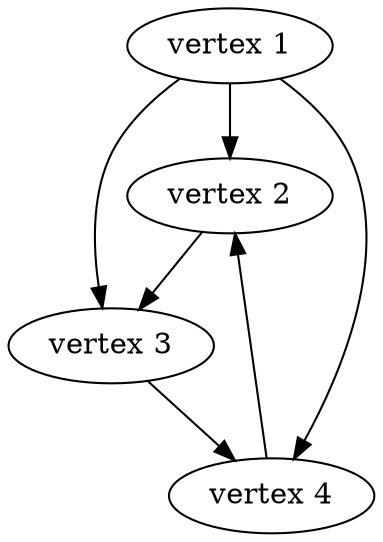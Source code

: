 // contains cycles

digraph G {
  "vertex 1" -> "vertex 2"
  "vertex 2" -> "vertex 3"
  "vertex 1" -> "vertex 3"
  "vertex 3" -> "vertex 4"
  "vertex 4" -> "vertex 2"
  "vertex 1" -> "vertex 4"
}
